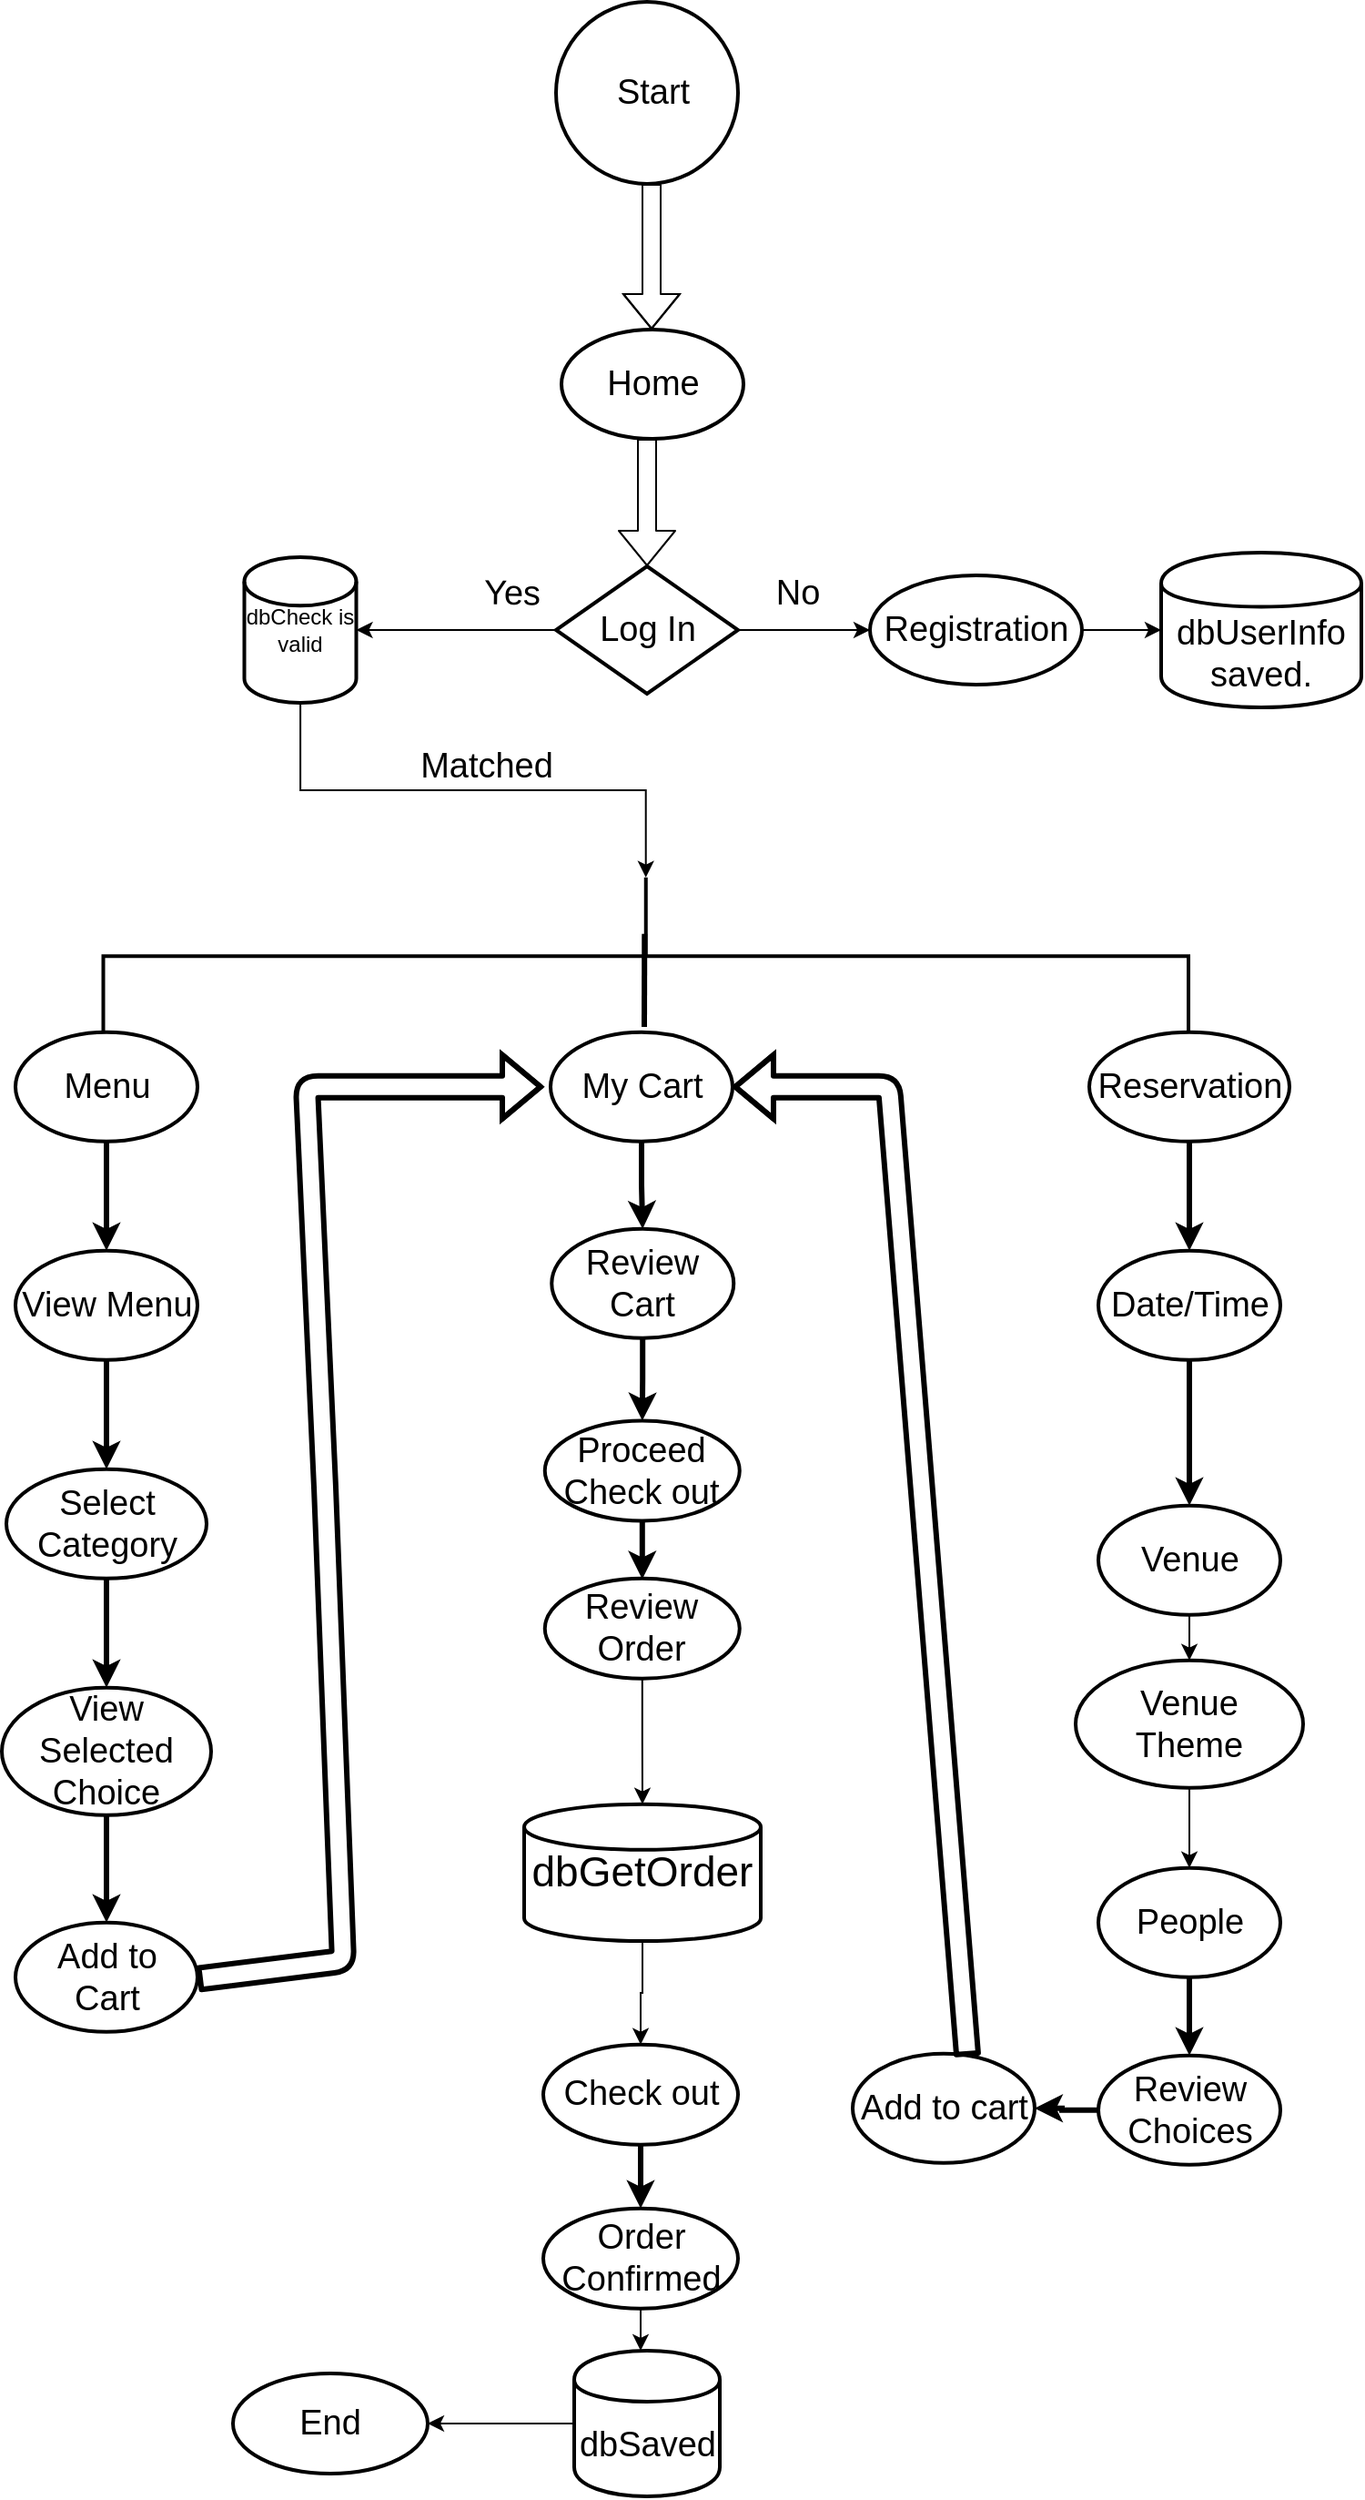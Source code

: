 <mxfile version="13.9.8" type="github">
  <diagram id="HCSsMY1fox_DIpHiyKUl" name="Page-1">
    <mxGraphModel dx="868" dy="1648" grid="1" gridSize="10" guides="1" tooltips="1" connect="1" arrows="1" fold="1" page="1" pageScale="1" pageWidth="827" pageHeight="1169" background="#ffffff" math="0" shadow="0">
      <root>
        <mxCell id="0" />
        <mxCell id="1" parent="0" />
        <mxCell id="HNMy4ISQY_406ZQvRQbY-1" value="" style="strokeWidth=2;html=1;shape=mxgraph.flowchart.start_2;whiteSpace=wrap;" parent="1" vertex="1">
          <mxGeometry x="357.5" y="-810" width="100" height="100" as="geometry" />
        </mxCell>
        <mxCell id="HNMy4ISQY_406ZQvRQbY-2" value="&lt;div style=&quot;font-size: 19px;&quot;&gt;Start&lt;/div&gt;" style="text;html=1;strokeColor=none;fillColor=none;align=center;verticalAlign=middle;whiteSpace=wrap;rounded=0;fontSize=19;" parent="1" vertex="1">
          <mxGeometry x="387.5" y="-780" width="46" height="40" as="geometry" />
        </mxCell>
        <mxCell id="HNMy4ISQY_406ZQvRQbY-4" value="" style="shape=flexArrow;endArrow=classic;html=1;fontSize=19;" parent="1" edge="1">
          <mxGeometry width="50" height="50" relative="1" as="geometry">
            <mxPoint x="410" y="-710" as="sourcePoint" />
            <mxPoint x="410" y="-630" as="targetPoint" />
            <Array as="points">
              <mxPoint x="410" y="-690" />
              <mxPoint x="410" y="-670" />
            </Array>
          </mxGeometry>
        </mxCell>
        <mxCell id="HNMy4ISQY_406ZQvRQbY-12" value="&lt;div&gt;Home&lt;/div&gt;" style="strokeWidth=2;html=1;shape=mxgraph.flowchart.start_1;whiteSpace=wrap;fontSize=19;" parent="1" vertex="1">
          <mxGeometry x="360.5" y="-630" width="100" height="60" as="geometry" />
        </mxCell>
        <mxCell id="HNMy4ISQY_406ZQvRQbY-13" value="" style="shape=flexArrow;endArrow=classic;html=1;fontSize=19;entryX=0.5;entryY=0;entryDx=0;entryDy=0;entryPerimeter=0;" parent="1" target="HNMy4ISQY_406ZQvRQbY-45" edge="1">
          <mxGeometry width="50" height="50" relative="1" as="geometry">
            <mxPoint x="407.5" y="-570" as="sourcePoint" />
            <mxPoint x="410" y="-490" as="targetPoint" />
          </mxGeometry>
        </mxCell>
        <mxCell id="HNMy4ISQY_406ZQvRQbY-15" value="" style="strokeWidth=2;html=1;shape=mxgraph.flowchart.annotation_2;align=left;labelPosition=right;pointerEvents=1;fontSize=19;rotation=90;" parent="1" vertex="1">
          <mxGeometry x="363.63" y="-584" width="86.5" height="596.25" as="geometry" />
        </mxCell>
        <mxCell id="HNMy4ISQY_406ZQvRQbY-69" value="" style="edgeStyle=orthogonalEdgeStyle;rounded=0;orthogonalLoop=1;jettySize=auto;html=1;strokeWidth=3;fontSize=19;" parent="1" source="HNMy4ISQY_406ZQvRQbY-16" target="HNMy4ISQY_406ZQvRQbY-18" edge="1">
          <mxGeometry relative="1" as="geometry" />
        </mxCell>
        <mxCell id="HNMy4ISQY_406ZQvRQbY-16" value="Menu" style="strokeWidth=2;html=1;shape=mxgraph.flowchart.start_1;whiteSpace=wrap;fontSize=19;" parent="1" vertex="1">
          <mxGeometry x="60.5" y="-244.13" width="100" height="60" as="geometry" />
        </mxCell>
        <mxCell id="HNMy4ISQY_406ZQvRQbY-70" value="" style="edgeStyle=orthogonalEdgeStyle;rounded=0;orthogonalLoop=1;jettySize=auto;html=1;strokeWidth=3;fontSize=19;" parent="1" source="HNMy4ISQY_406ZQvRQbY-18" target="HNMy4ISQY_406ZQvRQbY-25" edge="1">
          <mxGeometry relative="1" as="geometry" />
        </mxCell>
        <mxCell id="HNMy4ISQY_406ZQvRQbY-18" value="View Menu" style="strokeWidth=2;html=1;shape=mxgraph.flowchart.start_1;whiteSpace=wrap;fontSize=19;" parent="1" vertex="1">
          <mxGeometry x="60.5" y="-124.13" width="100" height="60" as="geometry" />
        </mxCell>
        <mxCell id="HNMy4ISQY_406ZQvRQbY-75" value="" style="edgeStyle=orthogonalEdgeStyle;rounded=0;orthogonalLoop=1;jettySize=auto;html=1;strokeWidth=3;fontSize=19;" parent="1" source="HNMy4ISQY_406ZQvRQbY-22" target="HNMy4ISQY_406ZQvRQbY-30" edge="1">
          <mxGeometry relative="1" as="geometry" />
        </mxCell>
        <mxCell id="HNMy4ISQY_406ZQvRQbY-22" value="Reservation" style="strokeWidth=2;html=1;shape=mxgraph.flowchart.start_1;whiteSpace=wrap;fontSize=19;" parent="1" vertex="1">
          <mxGeometry x="650.5" y="-244.13" width="110" height="60" as="geometry" />
        </mxCell>
        <mxCell id="HNMy4ISQY_406ZQvRQbY-71" value="" style="edgeStyle=orthogonalEdgeStyle;rounded=0;orthogonalLoop=1;jettySize=auto;html=1;strokeWidth=3;fontSize=19;" parent="1" source="HNMy4ISQY_406ZQvRQbY-25" target="HNMy4ISQY_406ZQvRQbY-32" edge="1">
          <mxGeometry relative="1" as="geometry" />
        </mxCell>
        <mxCell id="HNMy4ISQY_406ZQvRQbY-25" value="&lt;div&gt;Select&lt;/div&gt;&lt;div&gt;Category&lt;br&gt;&lt;/div&gt;" style="strokeWidth=2;html=1;shape=mxgraph.flowchart.start_1;whiteSpace=wrap;fontSize=19;" parent="1" vertex="1">
          <mxGeometry x="55.5" y="-4.13" width="110" height="60" as="geometry" />
        </mxCell>
        <mxCell id="HNMy4ISQY_406ZQvRQbY-73" value="" style="edgeStyle=orthogonalEdgeStyle;rounded=0;orthogonalLoop=1;jettySize=auto;html=1;strokeWidth=3;fontSize=19;" parent="1" source="HNMy4ISQY_406ZQvRQbY-26" target="HNMy4ISQY_406ZQvRQbY-35" edge="1">
          <mxGeometry relative="1" as="geometry" />
        </mxCell>
        <mxCell id="HNMy4ISQY_406ZQvRQbY-26" value="My Cart" style="strokeWidth=2;html=1;shape=mxgraph.flowchart.start_1;whiteSpace=wrap;fontSize=19;" parent="1" vertex="1">
          <mxGeometry x="354.5" y="-244.13" width="100" height="60" as="geometry" />
        </mxCell>
        <mxCell id="HNMy4ISQY_406ZQvRQbY-27" value="" style="endArrow=none;html=1;fontSize=19;strokeWidth=3;" parent="1" edge="1">
          <mxGeometry width="50" height="50" relative="1" as="geometry">
            <mxPoint x="406" y="-247" as="sourcePoint" />
            <mxPoint x="406.147" y="-298.13" as="targetPoint" />
          </mxGeometry>
        </mxCell>
        <mxCell id="HNMy4ISQY_406ZQvRQbY-76" value="" style="edgeStyle=orthogonalEdgeStyle;rounded=0;orthogonalLoop=1;jettySize=auto;html=1;strokeWidth=3;fontSize=19;" parent="1" source="HNMy4ISQY_406ZQvRQbY-30" target="HNMy4ISQY_406ZQvRQbY-42" edge="1">
          <mxGeometry relative="1" as="geometry" />
        </mxCell>
        <mxCell id="HNMy4ISQY_406ZQvRQbY-30" value="Date/Time" style="strokeWidth=2;html=1;shape=mxgraph.flowchart.start_1;whiteSpace=wrap;fontSize=19;" parent="1" vertex="1">
          <mxGeometry x="655.5" y="-124.13" width="100" height="60" as="geometry" />
        </mxCell>
        <mxCell id="HNMy4ISQY_406ZQvRQbY-72" value="" style="edgeStyle=orthogonalEdgeStyle;rounded=0;orthogonalLoop=1;jettySize=auto;html=1;strokeWidth=3;fontSize=19;" parent="1" source="HNMy4ISQY_406ZQvRQbY-32" target="HNMy4ISQY_406ZQvRQbY-36" edge="1">
          <mxGeometry relative="1" as="geometry" />
        </mxCell>
        <mxCell id="HNMy4ISQY_406ZQvRQbY-32" value="View Selected Choice" style="strokeWidth=2;html=1;shape=mxgraph.flowchart.start_1;whiteSpace=wrap;fontSize=19;" parent="1" vertex="1">
          <mxGeometry x="53" y="115.87" width="115" height="70" as="geometry" />
        </mxCell>
        <mxCell id="HNMy4ISQY_406ZQvRQbY-74" value="" style="edgeStyle=orthogonalEdgeStyle;rounded=0;orthogonalLoop=1;jettySize=auto;html=1;strokeWidth=3;fontSize=19;" parent="1" source="HNMy4ISQY_406ZQvRQbY-35" target="HNMy4ISQY_406ZQvRQbY-67" edge="1">
          <mxGeometry relative="1" as="geometry" />
        </mxCell>
        <mxCell id="HNMy4ISQY_406ZQvRQbY-35" value="Review Cart" style="strokeWidth=2;html=1;shape=mxgraph.flowchart.start_1;whiteSpace=wrap;fontSize=19;" parent="1" vertex="1">
          <mxGeometry x="355.13" y="-136.13" width="100" height="60" as="geometry" />
        </mxCell>
        <mxCell id="HNMy4ISQY_406ZQvRQbY-36" value="&lt;div&gt;Add to &lt;br&gt;&lt;/div&gt;&lt;div&gt;Cart&lt;br&gt;&lt;/div&gt;" style="strokeWidth=2;html=1;shape=mxgraph.flowchart.start_1;whiteSpace=wrap;fontSize=19;" parent="1" vertex="1">
          <mxGeometry x="60.5" y="244.87" width="100" height="60" as="geometry" />
        </mxCell>
        <mxCell id="HNMy4ISQY_406ZQvRQbY-41" value="" style="shape=flexArrow;endArrow=classic;html=1;strokeWidth=3;fontSize=19;exitX=1;exitY=0.5;exitDx=0;exitDy=0;exitPerimeter=0;" parent="1" edge="1">
          <mxGeometry width="50" height="50" relative="1" as="geometry">
            <mxPoint x="160.5" y="275.87" as="sourcePoint" />
            <mxPoint x="350.5" y="-214.13" as="targetPoint" />
            <Array as="points">
              <mxPoint x="240.5" y="265.87" />
              <mxPoint x="230.5" y="5.87" />
              <mxPoint x="220.5" y="-214.13" />
            </Array>
          </mxGeometry>
        </mxCell>
        <mxCell id="bTdxcH28xhg-WLb5-dVF-2" value="" style="edgeStyle=orthogonalEdgeStyle;rounded=0;orthogonalLoop=1;jettySize=auto;html=1;" parent="1" source="HNMy4ISQY_406ZQvRQbY-42" target="bTdxcH28xhg-WLb5-dVF-1" edge="1">
          <mxGeometry relative="1" as="geometry" />
        </mxCell>
        <mxCell id="HNMy4ISQY_406ZQvRQbY-42" value="Venue" style="strokeWidth=2;html=1;shape=mxgraph.flowchart.start_1;whiteSpace=wrap;fontSize=19;" parent="1" vertex="1">
          <mxGeometry x="655.5" y="15.87" width="100" height="60" as="geometry" />
        </mxCell>
        <mxCell id="HNMy4ISQY_406ZQvRQbY-80" value="" style="edgeStyle=orthogonalEdgeStyle;rounded=0;orthogonalLoop=1;jettySize=auto;html=1;strokeWidth=3;fontSize=19;" parent="1" source="HNMy4ISQY_406ZQvRQbY-43" target="HNMy4ISQY_406ZQvRQbY-61" edge="1">
          <mxGeometry relative="1" as="geometry" />
        </mxCell>
        <mxCell id="HNMy4ISQY_406ZQvRQbY-43" value="People" style="strokeWidth=2;html=1;shape=mxgraph.flowchart.start_1;whiteSpace=wrap;fontSize=19;" parent="1" vertex="1">
          <mxGeometry x="655.5" y="214.87" width="100" height="60" as="geometry" />
        </mxCell>
        <mxCell id="bavp_tm7f5c5pQXu-6JC-6" value="" style="edgeStyle=orthogonalEdgeStyle;rounded=0;orthogonalLoop=1;jettySize=auto;html=1;" parent="1" source="HNMy4ISQY_406ZQvRQbY-45" target="HNMy4ISQY_406ZQvRQbY-49" edge="1">
          <mxGeometry relative="1" as="geometry" />
        </mxCell>
        <mxCell id="Jl-dkbCAub2peEcAQ9IN-1" value="" style="edgeStyle=orthogonalEdgeStyle;rounded=0;orthogonalLoop=1;jettySize=auto;html=1;" parent="1" source="HNMy4ISQY_406ZQvRQbY-45" target="bavp_tm7f5c5pQXu-6JC-1" edge="1">
          <mxGeometry relative="1" as="geometry" />
        </mxCell>
        <mxCell id="HNMy4ISQY_406ZQvRQbY-45" value="Log In" style="strokeWidth=2;html=1;shape=mxgraph.flowchart.decision;whiteSpace=wrap;fontSize=19;" parent="1" vertex="1">
          <mxGeometry x="357.5" y="-500" width="100" height="70" as="geometry" />
        </mxCell>
        <mxCell id="HNMy4ISQY_406ZQvRQbY-47" value="Yes" style="text;html=1;align=center;verticalAlign=middle;resizable=0;points=[];autosize=1;fontSize=19;rotation=1;" parent="1" vertex="1">
          <mxGeometry x="307.5" y="-500" width="50" height="30" as="geometry" />
        </mxCell>
        <mxCell id="bavp_tm7f5c5pQXu-6JC-8" value="" style="edgeStyle=orthogonalEdgeStyle;rounded=0;orthogonalLoop=1;jettySize=auto;html=1;" parent="1" source="HNMy4ISQY_406ZQvRQbY-49" target="bavp_tm7f5c5pQXu-6JC-7" edge="1">
          <mxGeometry relative="1" as="geometry" />
        </mxCell>
        <mxCell id="HNMy4ISQY_406ZQvRQbY-49" value="Registration" style="strokeWidth=2;html=1;shape=mxgraph.flowchart.start_1;whiteSpace=wrap;fontSize=19;" parent="1" vertex="1">
          <mxGeometry x="530" y="-495" width="116.5" height="60" as="geometry" />
        </mxCell>
        <mxCell id="HNMy4ISQY_406ZQvRQbY-50" value="No" style="text;html=1;align=center;verticalAlign=middle;resizable=0;points=[];autosize=1;fontSize=19;" parent="1" vertex="1">
          <mxGeometry x="470" y="-500" width="40" height="30" as="geometry" />
        </mxCell>
        <mxCell id="HNMy4ISQY_406ZQvRQbY-81" value="" style="edgeStyle=orthogonalEdgeStyle;rounded=0;orthogonalLoop=1;jettySize=auto;html=1;strokeWidth=3;fontSize=19;" parent="1" source="HNMy4ISQY_406ZQvRQbY-61" target="HNMy4ISQY_406ZQvRQbY-63" edge="1">
          <mxGeometry relative="1" as="geometry" />
        </mxCell>
        <mxCell id="HNMy4ISQY_406ZQvRQbY-61" value="Review Choices" style="strokeWidth=2;html=1;shape=mxgraph.flowchart.start_1;whiteSpace=wrap;fontSize=19;" parent="1" vertex="1">
          <mxGeometry x="655.5" y="317.87" width="100" height="60" as="geometry" />
        </mxCell>
        <mxCell id="HNMy4ISQY_406ZQvRQbY-63" value="Add to cart" style="strokeWidth=2;html=1;shape=mxgraph.flowchart.start_1;whiteSpace=wrap;fontSize=19;" parent="1" vertex="1">
          <mxGeometry x="520.5" y="316.87" width="100" height="60" as="geometry" />
        </mxCell>
        <mxCell id="HNMy4ISQY_406ZQvRQbY-65" value="" style="shape=flexArrow;endArrow=classic;html=1;strokeWidth=3;fontSize=19;exitX=0.631;exitY=0.026;exitDx=0;exitDy=0;exitPerimeter=0;entryX=1;entryY=0.5;entryDx=0;entryDy=0;entryPerimeter=0;" parent="1" source="HNMy4ISQY_406ZQvRQbY-63" target="HNMy4ISQY_406ZQvRQbY-26" edge="1">
          <mxGeometry width="50" height="50" relative="1" as="geometry">
            <mxPoint x="370.5" y="60.87" as="sourcePoint" />
            <mxPoint x="450.5" y="-209.13" as="targetPoint" />
            <Array as="points">
              <mxPoint x="540.5" y="-214.13" />
            </Array>
          </mxGeometry>
        </mxCell>
        <mxCell id="HNMy4ISQY_406ZQvRQbY-83" value="" style="edgeStyle=orthogonalEdgeStyle;rounded=0;orthogonalLoop=1;jettySize=auto;html=1;strokeWidth=3;fontSize=19;" parent="1" source="HNMy4ISQY_406ZQvRQbY-67" edge="1">
          <mxGeometry relative="1" as="geometry">
            <mxPoint x="404.9" y="56.25" as="targetPoint" />
          </mxGeometry>
        </mxCell>
        <mxCell id="HNMy4ISQY_406ZQvRQbY-67" value="Proceed Check out" style="strokeWidth=2;html=1;shape=mxgraph.flowchart.start_1;whiteSpace=wrap;fontSize=19;" parent="1" vertex="1">
          <mxGeometry x="351.38" y="-30.75" width="107" height="55" as="geometry" />
        </mxCell>
        <mxCell id="ej8Gk_q1jIWRiy2x7JHR-5" value="" style="edgeStyle=orthogonalEdgeStyle;rounded=0;orthogonalLoop=1;jettySize=auto;html=1;" parent="1" source="HNMy4ISQY_406ZQvRQbY-84" target="ej8Gk_q1jIWRiy2x7JHR-3" edge="1">
          <mxGeometry relative="1" as="geometry" />
        </mxCell>
        <mxCell id="HNMy4ISQY_406ZQvRQbY-84" value="Review Order" style="strokeWidth=2;html=1;shape=mxgraph.flowchart.start_1;whiteSpace=wrap;fontSize=19;" parent="1" vertex="1">
          <mxGeometry x="351.38" y="55.87" width="107" height="55" as="geometry" />
        </mxCell>
        <mxCell id="HNMy4ISQY_406ZQvRQbY-89" value="" style="edgeStyle=orthogonalEdgeStyle;rounded=0;orthogonalLoop=1;jettySize=auto;html=1;strokeWidth=3;fontSize=19;" parent="1" source="HNMy4ISQY_406ZQvRQbY-86" target="HNMy4ISQY_406ZQvRQbY-88" edge="1">
          <mxGeometry relative="1" as="geometry" />
        </mxCell>
        <mxCell id="HNMy4ISQY_406ZQvRQbY-86" value="Check out" style="strokeWidth=2;html=1;shape=mxgraph.flowchart.start_1;whiteSpace=wrap;fontSize=19;" parent="1" vertex="1">
          <mxGeometry x="350.5" y="311.87" width="107" height="55" as="geometry" />
        </mxCell>
        <mxCell id="I8nz7hZTyJJpdXUEFIjr-2" value="" style="edgeStyle=orthogonalEdgeStyle;rounded=0;orthogonalLoop=1;jettySize=auto;html=1;" edge="1" parent="1" source="HNMy4ISQY_406ZQvRQbY-88">
          <mxGeometry relative="1" as="geometry">
            <mxPoint x="404" y="480" as="targetPoint" />
          </mxGeometry>
        </mxCell>
        <mxCell id="HNMy4ISQY_406ZQvRQbY-88" value="Order Confirmed" style="strokeWidth=2;html=1;shape=mxgraph.flowchart.start_1;whiteSpace=wrap;fontSize=19;" parent="1" vertex="1">
          <mxGeometry x="350.5" y="401.87" width="107" height="55" as="geometry" />
        </mxCell>
        <mxCell id="HNMy4ISQY_406ZQvRQbY-90" value="End" style="strokeWidth=2;html=1;shape=mxgraph.flowchart.start_1;whiteSpace=wrap;fontSize=19;" parent="1" vertex="1">
          <mxGeometry x="180" y="492.5" width="107" height="55" as="geometry" />
        </mxCell>
        <mxCell id="bTdxcH28xhg-WLb5-dVF-3" value="" style="edgeStyle=orthogonalEdgeStyle;rounded=0;orthogonalLoop=1;jettySize=auto;html=1;" parent="1" source="bTdxcH28xhg-WLb5-dVF-1" target="HNMy4ISQY_406ZQvRQbY-43" edge="1">
          <mxGeometry relative="1" as="geometry" />
        </mxCell>
        <mxCell id="bTdxcH28xhg-WLb5-dVF-1" value="&lt;div&gt;Venue&lt;/div&gt;&lt;div&gt;Theme&lt;br&gt;&lt;/div&gt;" style="strokeWidth=2;html=1;shape=mxgraph.flowchart.start_1;whiteSpace=wrap;fontSize=19;" parent="1" vertex="1">
          <mxGeometry x="643" y="100.87" width="125" height="70" as="geometry" />
        </mxCell>
        <mxCell id="bavp_tm7f5c5pQXu-6JC-10" value="" style="edgeStyle=orthogonalEdgeStyle;rounded=0;orthogonalLoop=1;jettySize=auto;html=1;" parent="1" source="bavp_tm7f5c5pQXu-6JC-1" target="HNMy4ISQY_406ZQvRQbY-15" edge="1">
          <mxGeometry relative="1" as="geometry" />
        </mxCell>
        <mxCell id="bavp_tm7f5c5pQXu-6JC-1" value="dbCheck is valid" style="strokeWidth=2;html=1;shape=mxgraph.flowchart.database;whiteSpace=wrap;" parent="1" vertex="1">
          <mxGeometry x="186.25" y="-505" width="61.5" height="80" as="geometry" />
        </mxCell>
        <mxCell id="bavp_tm7f5c5pQXu-6JC-7" value="&lt;div&gt;dbUserInfo&lt;/div&gt;&lt;div&gt;saved.&lt;br&gt;&lt;/div&gt;" style="shape=cylinder;whiteSpace=wrap;html=1;boundedLbl=1;backgroundOutline=1;fontSize=19;strokeWidth=2;" parent="1" vertex="1">
          <mxGeometry x="690" y="-507.5" width="110" height="85" as="geometry" />
        </mxCell>
        <mxCell id="bavp_tm7f5c5pQXu-6JC-11" value="&lt;font style=&quot;font-size: 19px&quot;&gt;Matched&lt;/font&gt;" style="text;html=1;align=center;verticalAlign=middle;resizable=0;points=[];autosize=1;" parent="1" vertex="1">
          <mxGeometry x="273.63" y="-400" width="90" height="20" as="geometry" />
        </mxCell>
        <mxCell id="ej8Gk_q1jIWRiy2x7JHR-4" value="" style="edgeStyle=orthogonalEdgeStyle;rounded=0;orthogonalLoop=1;jettySize=auto;html=1;" parent="1" source="ej8Gk_q1jIWRiy2x7JHR-3" target="HNMy4ISQY_406ZQvRQbY-86" edge="1">
          <mxGeometry relative="1" as="geometry" />
        </mxCell>
        <mxCell id="ej8Gk_q1jIWRiy2x7JHR-3" value="&lt;font style=&quot;font-size: 23px&quot;&gt;dbGetOrder&lt;/font&gt;" style="strokeWidth=2;html=1;shape=mxgraph.flowchart.database;whiteSpace=wrap;" parent="1" vertex="1">
          <mxGeometry x="340" y="179.87" width="130" height="75.13" as="geometry" />
        </mxCell>
        <mxCell id="8awggASXG0nBkNMhOgsf-4" value="" style="edgeStyle=orthogonalEdgeStyle;rounded=0;orthogonalLoop=1;jettySize=auto;html=1;" parent="1" source="8awggASXG0nBkNMhOgsf-1" target="HNMy4ISQY_406ZQvRQbY-90" edge="1">
          <mxGeometry relative="1" as="geometry" />
        </mxCell>
        <mxCell id="8awggASXG0nBkNMhOgsf-1" value="dbSaved" style="shape=cylinder;whiteSpace=wrap;html=1;boundedLbl=1;backgroundOutline=1;fontSize=19;strokeWidth=2;" parent="1" vertex="1">
          <mxGeometry x="367.5" y="480" width="80" height="80" as="geometry" />
        </mxCell>
      </root>
    </mxGraphModel>
  </diagram>
</mxfile>
